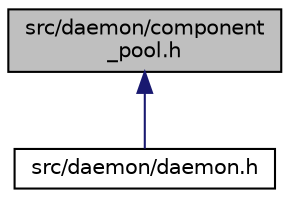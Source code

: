 digraph "src/daemon/component_pool.h"
{
 // LATEX_PDF_SIZE
  edge [fontname="Helvetica",fontsize="10",labelfontname="Helvetica",labelfontsize="10"];
  node [fontname="Helvetica",fontsize="10",shape=record];
  Node1 [label="src/daemon/component\l_pool.h",height=0.2,width=0.4,color="black", fillcolor="grey75", style="filled", fontcolor="black",tooltip="Define the ComponentPool class."];
  Node1 -> Node2 [dir="back",color="midnightblue",fontsize="10",style="solid",fontname="Helvetica"];
  Node2 [label="src/daemon/daemon.h",height=0.2,width=0.4,color="black", fillcolor="white", style="filled",URL="$daemon_8h.html",tooltip="Provide the functions that daemon needs for itself."];
}
